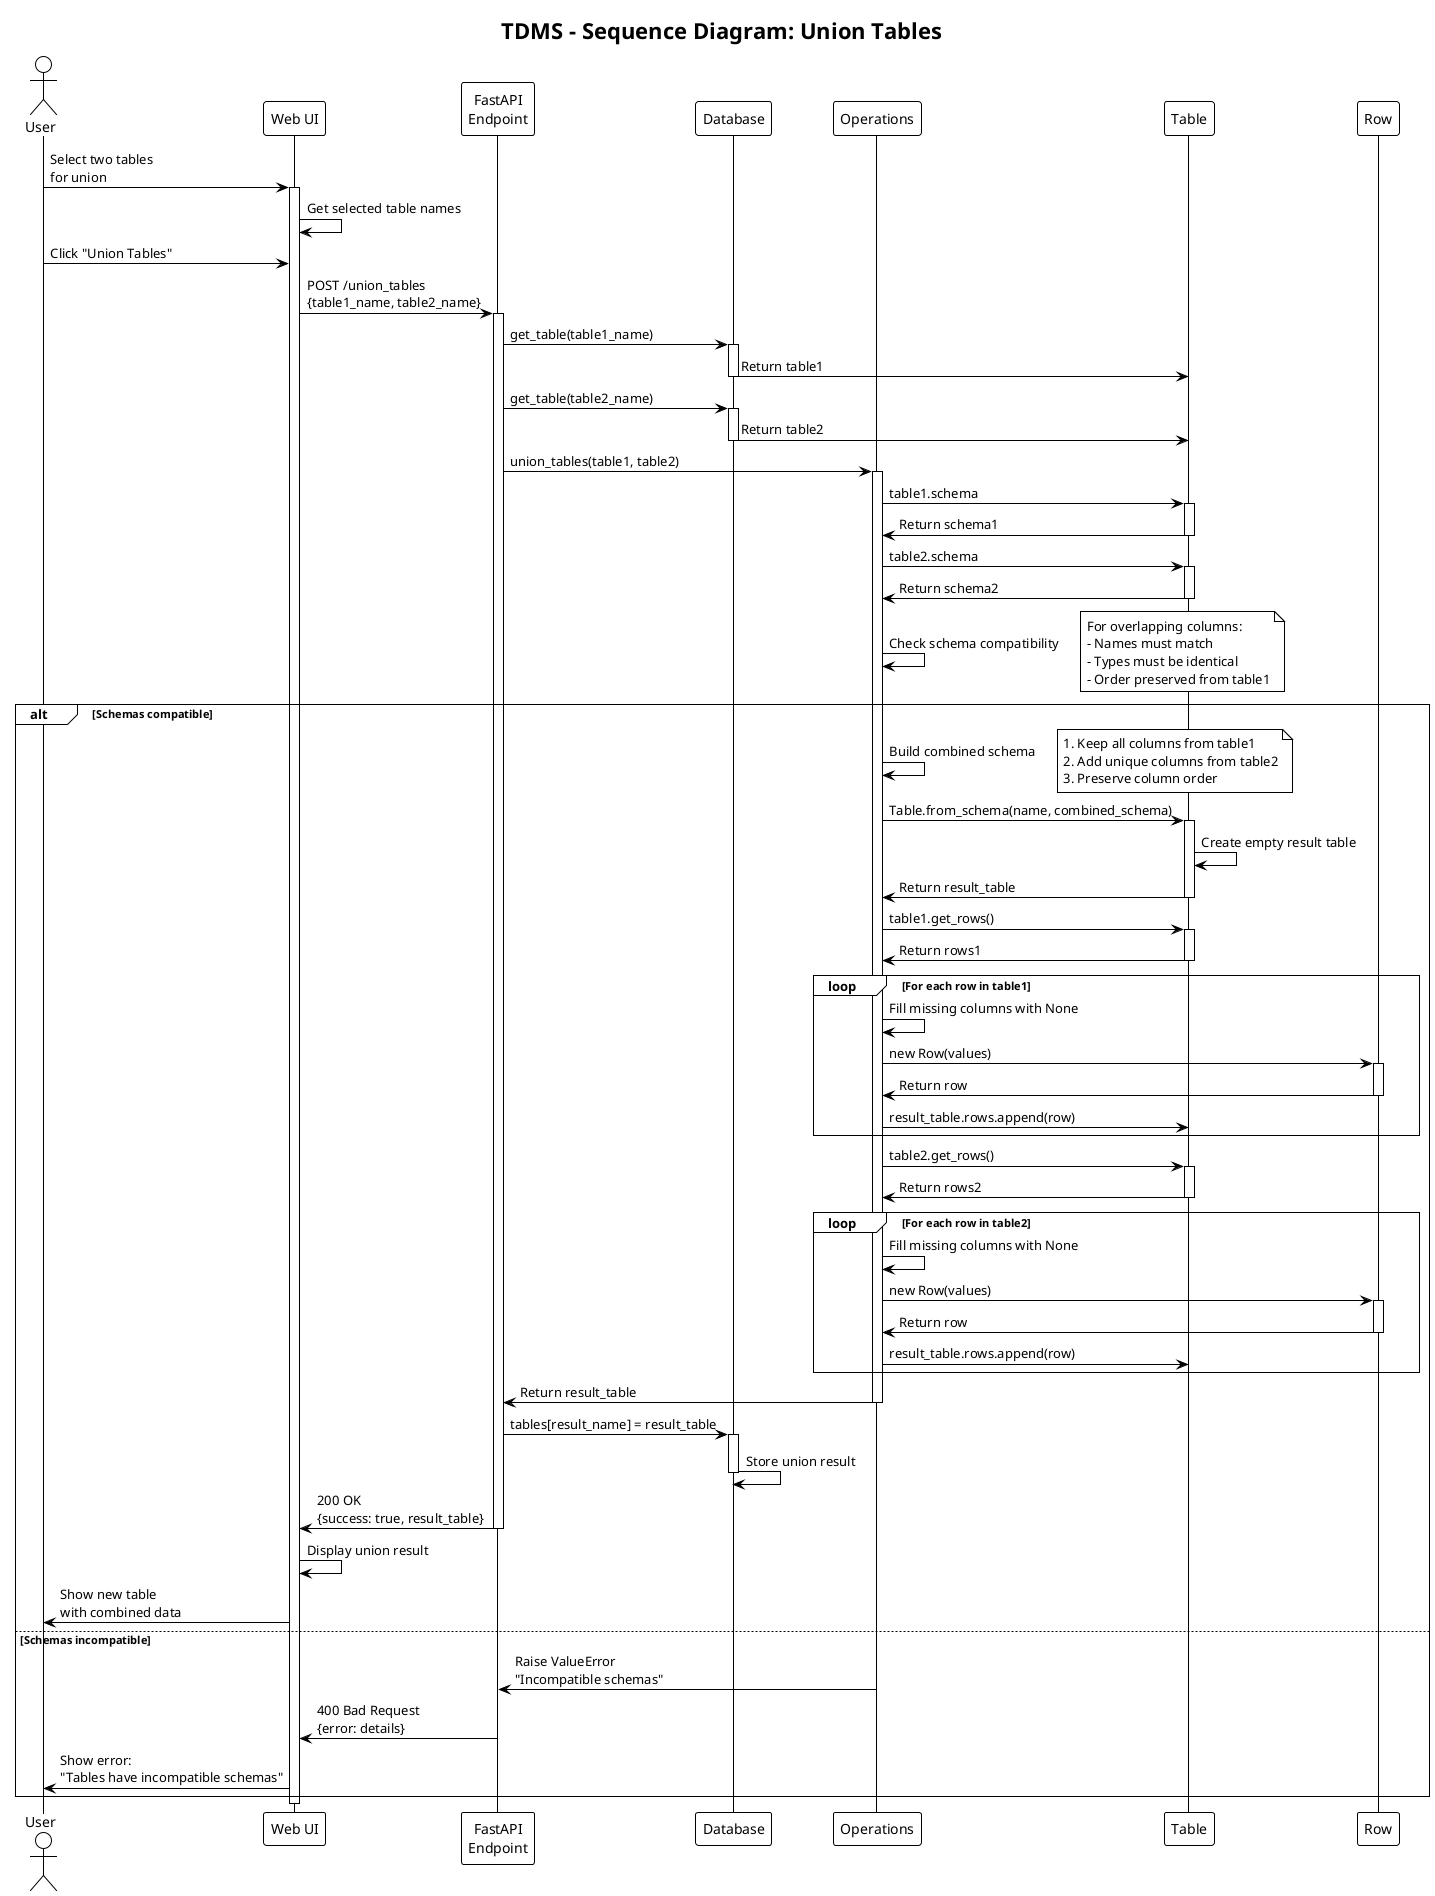 @startuml sequence_union
!theme plain
title TDMS - Sequence Diagram: Union Tables

actor User
participant "Web UI" as UI
participant "FastAPI\nEndpoint" as API
participant "Database" as DB
participant "Operations" as Ops
participant "Table" as Table
participant "Row" as Row

User -> UI: Select two tables\nfor union
activate UI
UI -> UI: Get selected table names

User -> UI: Click "Union Tables"
UI -> API: POST /union_tables\n{table1_name, table2_name}
activate API

API -> DB: get_table(table1_name)
activate DB
DB -> Table: Return table1
deactivate DB

API -> DB: get_table(table2_name)
activate DB
DB -> Table: Return table2
deactivate DB

API -> Ops: union_tables(table1, table2)
activate Ops

' Schema compatibility check
Ops -> Table: table1.schema
activate Table
Table -> Ops: Return schema1
deactivate Table

Ops -> Table: table2.schema
activate Table
Table -> Ops: Return schema2
deactivate Table

Ops -> Ops: Check schema compatibility
note right
  For overlapping columns:
  - Names must match
  - Types must be identical
  - Order preserved from table1
end note

alt Schemas compatible
  Ops -> Ops: Build combined schema
  note right
    1. Keep all columns from table1
    2. Add unique columns from table2
    3. Preserve column order
  end note
  
  Ops -> Table: Table.from_schema(name, combined_schema)
  activate Table
  Table -> Table: Create empty result table
  Table -> Ops: Return result_table
  deactivate Table
  
  ' Copy rows from table1
  Ops -> Table: table1.get_rows()
  activate Table
  Table -> Ops: Return rows1
  deactivate Table
  
  loop For each row in table1
    Ops -> Ops: Fill missing columns with None
    Ops -> Row: new Row(values)
    activate Row
    Row -> Ops: Return row
    deactivate Row
    Ops -> Table: result_table.rows.append(row)
  end
  
  ' Copy rows from table2
  Ops -> Table: table2.get_rows()
  activate Table
  Table -> Ops: Return rows2
  deactivate Table
  
  loop For each row in table2
    Ops -> Ops: Fill missing columns with None
    Ops -> Row: new Row(values)
    activate Row
    Row -> Ops: Return row
    deactivate Row
    Ops -> Table: result_table.rows.append(row)
  end
  
  Ops -> API: Return result_table
  deactivate Ops
  
  API -> DB: tables[result_name] = result_table
  activate DB
  DB -> DB: Store union result
  deactivate DB
  
  API -> UI: 200 OK\n{success: true, result_table}
  deactivate API
  
  UI -> UI: Display union result
  UI -> User: Show new table\nwith combined data
  
else Schemas incompatible
  Ops -> API: Raise ValueError\n"Incompatible schemas"
  API -> UI: 400 Bad Request\n{error: details}
  UI -> User: Show error:\n"Tables have incompatible schemas"
end

deactivate UI

@enduml